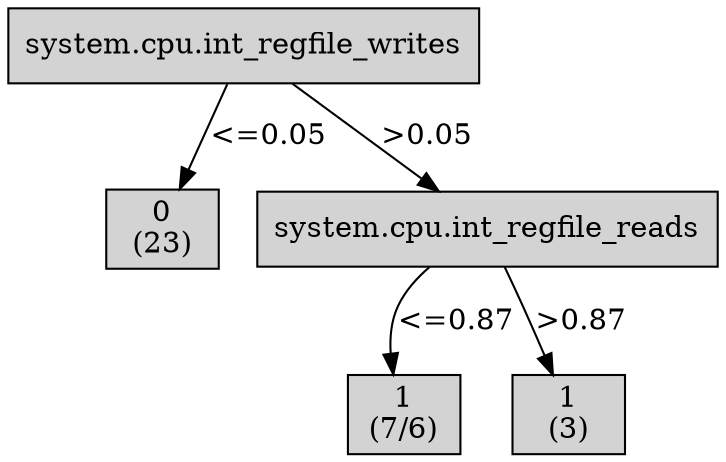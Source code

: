 digraph ID3_Tree {
"0" [shape=box, style=filled, label="system.cpu.int_regfile_writes
", weight=1]
"1" [shape=box, style=filled, label="0
(23)
", weight=2]
0 -> 1 [ label = "<=0.05"];
"2" [shape=box, style=filled, label="system.cpu.int_regfile_reads
", weight=2]
0 -> 2 [ label = ">0.05"];
"3" [shape=box, style=filled, label="1
(7/6)
", weight=3]
2 -> 3 [ label = "<=0.87"];
"4" [shape=box, style=filled, label="1
(3)
", weight=3]
2 -> 4 [ label = ">0.87"];
{rank=same; 0;};
{rank=same; 1;2;};
{rank=same; 3;4;};
}